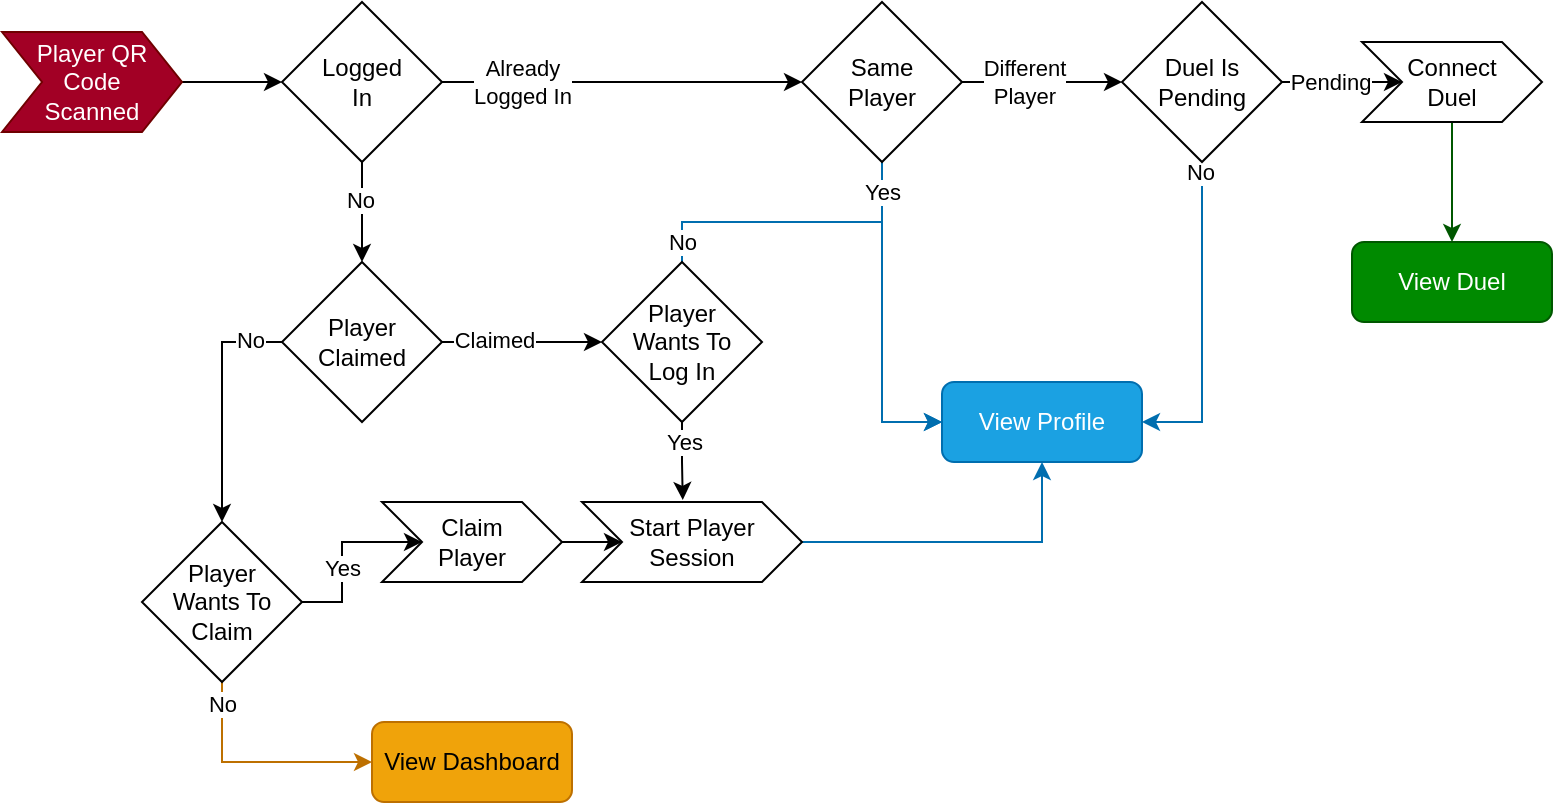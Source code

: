<mxfile version="20.2.3" type="device"><diagram id="2SQ_V3UReUdBmzWi0yJ4" name="Page-1"><mxGraphModel dx="1379" dy="814" grid="1" gridSize="10" guides="1" tooltips="1" connect="1" arrows="1" fold="1" page="1" pageScale="1" pageWidth="850" pageHeight="1100" math="0" shadow="0"><root><mxCell id="0"/><mxCell id="1" parent="0"/><mxCell id="LWU4l-xjd824BPleGVXb-4" style="edgeStyle=orthogonalEdgeStyle;rounded=0;orthogonalLoop=1;jettySize=auto;html=1;entryX=0;entryY=0.5;entryDx=0;entryDy=0;" edge="1" parent="1" source="LWU4l-xjd824BPleGVXb-2" target="LWU4l-xjd824BPleGVXb-3"><mxGeometry relative="1" as="geometry"/></mxCell><mxCell id="LWU4l-xjd824BPleGVXb-2" value="&lt;div&gt;Player QR&lt;/div&gt;&lt;div&gt;Code&lt;/div&gt;&lt;div&gt;Scanned&lt;/div&gt;" style="shape=step;perimeter=stepPerimeter;whiteSpace=wrap;html=1;fixedSize=1;fillColor=#a20025;fontColor=#ffffff;strokeColor=#6F0000;" vertex="1" parent="1"><mxGeometry x="40" y="75" width="90" height="50" as="geometry"/></mxCell><mxCell id="LWU4l-xjd824BPleGVXb-8" style="edgeStyle=orthogonalEdgeStyle;rounded=0;orthogonalLoop=1;jettySize=auto;html=1;entryX=0;entryY=0.5;entryDx=0;entryDy=0;" edge="1" parent="1" source="LWU4l-xjd824BPleGVXb-3" target="LWU4l-xjd824BPleGVXb-7"><mxGeometry relative="1" as="geometry"/></mxCell><mxCell id="LWU4l-xjd824BPleGVXb-9" value="Already&lt;br&gt;Logged In" style="edgeLabel;html=1;align=center;verticalAlign=middle;resizable=0;points=[];" vertex="1" connectable="0" parent="LWU4l-xjd824BPleGVXb-8"><mxGeometry x="-0.288" y="-1" relative="1" as="geometry"><mxPoint x="-24" y="-1" as="offset"/></mxGeometry></mxCell><mxCell id="LWU4l-xjd824BPleGVXb-15" style="edgeStyle=orthogonalEdgeStyle;rounded=0;orthogonalLoop=1;jettySize=auto;html=1;entryX=0.5;entryY=0;entryDx=0;entryDy=0;" edge="1" parent="1" source="LWU4l-xjd824BPleGVXb-3" target="LWU4l-xjd824BPleGVXb-14"><mxGeometry relative="1" as="geometry"><Array as="points"><mxPoint x="220" y="160"/><mxPoint x="220" y="160"/></Array></mxGeometry></mxCell><mxCell id="LWU4l-xjd824BPleGVXb-16" value="No" style="edgeLabel;html=1;align=center;verticalAlign=middle;resizable=0;points=[];" vertex="1" connectable="0" parent="LWU4l-xjd824BPleGVXb-15"><mxGeometry x="-0.232" y="-1" relative="1" as="geometry"><mxPoint as="offset"/></mxGeometry></mxCell><mxCell id="LWU4l-xjd824BPleGVXb-3" value="Logged&lt;br&gt;In" style="rhombus;whiteSpace=wrap;html=1;" vertex="1" parent="1"><mxGeometry x="180" y="60" width="80" height="80" as="geometry"/></mxCell><mxCell id="LWU4l-xjd824BPleGVXb-33" style="edgeStyle=orthogonalEdgeStyle;rounded=0;orthogonalLoop=1;jettySize=auto;html=1;exitX=0.5;exitY=1;exitDx=0;exitDy=0;entryX=0;entryY=0.5;entryDx=0;entryDy=0;fillColor=#1ba1e2;strokeColor=#006EAF;" edge="1" parent="1" source="LWU4l-xjd824BPleGVXb-7" target="LWU4l-xjd824BPleGVXb-27"><mxGeometry relative="1" as="geometry"><Array as="points"><mxPoint x="480" y="270"/></Array></mxGeometry></mxCell><mxCell id="LWU4l-xjd824BPleGVXb-35" value="Yes" style="edgeLabel;html=1;align=center;verticalAlign=middle;resizable=0;points=[];" vertex="1" connectable="0" parent="LWU4l-xjd824BPleGVXb-33"><mxGeometry x="-0.458" y="1" relative="1" as="geometry"><mxPoint x="-1" y="-83" as="offset"/></mxGeometry></mxCell><mxCell id="LWU4l-xjd824BPleGVXb-63" value="Yes" style="edgeLabel;html=1;align=center;verticalAlign=middle;resizable=0;points=[];" vertex="1" connectable="0" parent="LWU4l-xjd824BPleGVXb-33"><mxGeometry x="-0.756" y="1" relative="1" as="geometry"><mxPoint x="-1" y="-5" as="offset"/></mxGeometry></mxCell><mxCell id="LWU4l-xjd824BPleGVXb-37" value="" style="edgeStyle=orthogonalEdgeStyle;rounded=0;orthogonalLoop=1;jettySize=auto;html=1;" edge="1" parent="1" source="LWU4l-xjd824BPleGVXb-7" target="LWU4l-xjd824BPleGVXb-36"><mxGeometry relative="1" as="geometry"/></mxCell><mxCell id="LWU4l-xjd824BPleGVXb-55" value="Different&lt;br&gt;Player" style="edgeLabel;html=1;align=center;verticalAlign=middle;resizable=0;points=[];" vertex="1" connectable="0" parent="LWU4l-xjd824BPleGVXb-37"><mxGeometry x="-0.318" y="-1" relative="1" as="geometry"><mxPoint x="3" y="-1" as="offset"/></mxGeometry></mxCell><mxCell id="LWU4l-xjd824BPleGVXb-7" value="&lt;div&gt;Same&lt;/div&gt;&lt;div&gt;Player&lt;br&gt;&lt;/div&gt;" style="rhombus;whiteSpace=wrap;html=1;" vertex="1" parent="1"><mxGeometry x="440" y="60" width="80" height="80" as="geometry"/></mxCell><mxCell id="LWU4l-xjd824BPleGVXb-20" style="edgeStyle=orthogonalEdgeStyle;rounded=0;orthogonalLoop=1;jettySize=auto;html=1;entryX=0.5;entryY=0;entryDx=0;entryDy=0;exitX=0;exitY=0.5;exitDx=0;exitDy=0;" edge="1" parent="1" source="LWU4l-xjd824BPleGVXb-14" target="LWU4l-xjd824BPleGVXb-19"><mxGeometry relative="1" as="geometry"><Array as="points"><mxPoint x="150" y="230"/></Array></mxGeometry></mxCell><mxCell id="LWU4l-xjd824BPleGVXb-21" value="No" style="edgeLabel;html=1;align=center;verticalAlign=middle;resizable=0;points=[];" vertex="1" connectable="0" parent="LWU4l-xjd824BPleGVXb-20"><mxGeometry x="-0.775" y="-1" relative="1" as="geometry"><mxPoint x="-3" as="offset"/></mxGeometry></mxCell><mxCell id="LWU4l-xjd824BPleGVXb-25" value="" style="edgeStyle=orthogonalEdgeStyle;rounded=0;orthogonalLoop=1;jettySize=auto;html=1;" edge="1" parent="1" source="LWU4l-xjd824BPleGVXb-14" target="LWU4l-xjd824BPleGVXb-24"><mxGeometry relative="1" as="geometry"/></mxCell><mxCell id="LWU4l-xjd824BPleGVXb-26" value="Claimed" style="edgeLabel;html=1;align=center;verticalAlign=middle;resizable=0;points=[];" vertex="1" connectable="0" parent="LWU4l-xjd824BPleGVXb-25"><mxGeometry x="-0.733" y="-1" relative="1" as="geometry"><mxPoint x="15" y="-2" as="offset"/></mxGeometry></mxCell><mxCell id="LWU4l-xjd824BPleGVXb-14" value="Player Claimed" style="rhombus;whiteSpace=wrap;html=1;" vertex="1" parent="1"><mxGeometry x="180" y="190" width="80" height="80" as="geometry"/></mxCell><mxCell id="LWU4l-xjd824BPleGVXb-49" style="edgeStyle=orthogonalEdgeStyle;rounded=0;orthogonalLoop=1;jettySize=auto;html=1;exitX=1;exitY=0.5;exitDx=0;exitDy=0;" edge="1" parent="1" source="LWU4l-xjd824BPleGVXb-19" target="LWU4l-xjd824BPleGVXb-47"><mxGeometry relative="1" as="geometry"/></mxCell><mxCell id="LWU4l-xjd824BPleGVXb-53" value="Yes" style="edgeLabel;html=1;align=center;verticalAlign=middle;resizable=0;points=[];" vertex="1" connectable="0" parent="LWU4l-xjd824BPleGVXb-49"><mxGeometry x="0.039" y="-2" relative="1" as="geometry"><mxPoint x="-2" y="10" as="offset"/></mxGeometry></mxCell><mxCell id="LWU4l-xjd824BPleGVXb-51" style="edgeStyle=orthogonalEdgeStyle;rounded=0;orthogonalLoop=1;jettySize=auto;html=1;fillColor=#f0a30a;strokeColor=#BD7000;entryX=0;entryY=0.5;entryDx=0;entryDy=0;" edge="1" parent="1" source="LWU4l-xjd824BPleGVXb-19" target="LWU4l-xjd824BPleGVXb-65"><mxGeometry relative="1" as="geometry"><mxPoint x="150" y="450" as="targetPoint"/><Array as="points"><mxPoint x="150" y="440"/></Array></mxGeometry></mxCell><mxCell id="LWU4l-xjd824BPleGVXb-52" value="No" style="edgeLabel;html=1;align=center;verticalAlign=middle;resizable=0;points=[];" vertex="1" connectable="0" parent="LWU4l-xjd824BPleGVXb-51"><mxGeometry x="-0.959" y="-1" relative="1" as="geometry"><mxPoint x="1" y="8" as="offset"/></mxGeometry></mxCell><mxCell id="LWU4l-xjd824BPleGVXb-19" value="&lt;div&gt;Player&lt;/div&gt;&lt;div&gt;Wants To Claim&lt;/div&gt;" style="rhombus;whiteSpace=wrap;html=1;" vertex="1" parent="1"><mxGeometry x="110" y="320" width="80" height="80" as="geometry"/></mxCell><mxCell id="LWU4l-xjd824BPleGVXb-28" style="edgeStyle=orthogonalEdgeStyle;rounded=0;orthogonalLoop=1;jettySize=auto;html=1;exitX=0.5;exitY=0;exitDx=0;exitDy=0;entryX=0;entryY=0.5;entryDx=0;entryDy=0;fillColor=#1ba1e2;strokeColor=#006EAF;" edge="1" parent="1" source="LWU4l-xjd824BPleGVXb-24" target="LWU4l-xjd824BPleGVXb-27"><mxGeometry relative="1" as="geometry"><Array as="points"><mxPoint x="380" y="170"/><mxPoint x="480" y="170"/><mxPoint x="480" y="270"/></Array></mxGeometry></mxCell><mxCell id="LWU4l-xjd824BPleGVXb-29" value="No" style="edgeLabel;html=1;align=center;verticalAlign=middle;resizable=0;points=[];" vertex="1" connectable="0" parent="LWU4l-xjd824BPleGVXb-28"><mxGeometry x="-0.732" y="1" relative="1" as="geometry"><mxPoint x="-14" y="11" as="offset"/></mxGeometry></mxCell><mxCell id="LWU4l-xjd824BPleGVXb-44" style="edgeStyle=orthogonalEdgeStyle;rounded=0;orthogonalLoop=1;jettySize=auto;html=1;entryX=0.458;entryY=-0.026;entryDx=0;entryDy=0;entryPerimeter=0;" edge="1" parent="1" source="LWU4l-xjd824BPleGVXb-24" target="LWU4l-xjd824BPleGVXb-43"><mxGeometry relative="1" as="geometry"/></mxCell><mxCell id="LWU4l-xjd824BPleGVXb-45" value="Yes" style="edgeLabel;html=1;align=center;verticalAlign=middle;resizable=0;points=[];" vertex="1" connectable="0" parent="LWU4l-xjd824BPleGVXb-44"><mxGeometry x="0.273" relative="1" as="geometry"><mxPoint y="-15" as="offset"/></mxGeometry></mxCell><mxCell id="LWU4l-xjd824BPleGVXb-24" value="&lt;div&gt;Player&lt;/div&gt;&lt;div&gt;Wants To&lt;/div&gt;&lt;div&gt;Log In&lt;br&gt;&lt;/div&gt;" style="rhombus;whiteSpace=wrap;html=1;" vertex="1" parent="1"><mxGeometry x="340" y="190" width="80" height="80" as="geometry"/></mxCell><mxCell id="LWU4l-xjd824BPleGVXb-27" value="View Profile" style="rounded=1;whiteSpace=wrap;html=1;fillColor=#1ba1e2;fontColor=#ffffff;strokeColor=#006EAF;" vertex="1" parent="1"><mxGeometry x="510" y="250" width="100" height="40" as="geometry"/></mxCell><mxCell id="LWU4l-xjd824BPleGVXb-40" style="edgeStyle=orthogonalEdgeStyle;rounded=0;orthogonalLoop=1;jettySize=auto;html=1;exitX=0.5;exitY=1;exitDx=0;exitDy=0;entryX=1;entryY=0.5;entryDx=0;entryDy=0;fillColor=#1ba1e2;strokeColor=#006EAF;" edge="1" parent="1" source="LWU4l-xjd824BPleGVXb-36" target="LWU4l-xjd824BPleGVXb-27"><mxGeometry relative="1" as="geometry"/></mxCell><mxCell id="LWU4l-xjd824BPleGVXb-56" value="No" style="edgeLabel;html=1;align=center;verticalAlign=middle;resizable=0;points=[];" vertex="1" connectable="0" parent="LWU4l-xjd824BPleGVXb-40"><mxGeometry x="-0.958" y="-2" relative="1" as="geometry"><mxPoint x="1" y="1" as="offset"/></mxGeometry></mxCell><mxCell id="LWU4l-xjd824BPleGVXb-59" style="edgeStyle=orthogonalEdgeStyle;rounded=0;orthogonalLoop=1;jettySize=auto;html=1;" edge="1" parent="1" source="LWU4l-xjd824BPleGVXb-36" target="LWU4l-xjd824BPleGVXb-58"><mxGeometry relative="1" as="geometry"/></mxCell><mxCell id="LWU4l-xjd824BPleGVXb-62" value="Pending" style="edgeLabel;html=1;align=center;verticalAlign=middle;resizable=0;points=[];" vertex="1" connectable="0" parent="LWU4l-xjd824BPleGVXb-59"><mxGeometry x="-0.257" y="-1" relative="1" as="geometry"><mxPoint x="1" y="-1" as="offset"/></mxGeometry></mxCell><mxCell id="LWU4l-xjd824BPleGVXb-36" value="Duel Is&lt;br&gt;Pending" style="rhombus;whiteSpace=wrap;html=1;" vertex="1" parent="1"><mxGeometry x="600" y="60" width="80" height="80" as="geometry"/></mxCell><mxCell id="LWU4l-xjd824BPleGVXb-46" style="edgeStyle=orthogonalEdgeStyle;rounded=0;orthogonalLoop=1;jettySize=auto;html=1;entryX=0.5;entryY=1;entryDx=0;entryDy=0;fillColor=#1ba1e2;strokeColor=#006EAF;" edge="1" parent="1" source="LWU4l-xjd824BPleGVXb-43" target="LWU4l-xjd824BPleGVXb-27"><mxGeometry relative="1" as="geometry"><Array as="points"><mxPoint x="560" y="330"/></Array></mxGeometry></mxCell><mxCell id="LWU4l-xjd824BPleGVXb-43" value="Start Player&lt;br&gt;Session" style="shape=step;perimeter=stepPerimeter;whiteSpace=wrap;html=1;fixedSize=1;" vertex="1" parent="1"><mxGeometry x="330" y="310" width="110" height="40" as="geometry"/></mxCell><mxCell id="LWU4l-xjd824BPleGVXb-48" style="edgeStyle=orthogonalEdgeStyle;rounded=0;orthogonalLoop=1;jettySize=auto;html=1;exitX=1;exitY=0.5;exitDx=0;exitDy=0;entryX=0;entryY=0.5;entryDx=0;entryDy=0;" edge="1" parent="1" source="LWU4l-xjd824BPleGVXb-47" target="LWU4l-xjd824BPleGVXb-43"><mxGeometry relative="1" as="geometry"/></mxCell><mxCell id="LWU4l-xjd824BPleGVXb-47" value="Claim&lt;br&gt;Player" style="shape=step;perimeter=stepPerimeter;whiteSpace=wrap;html=1;fixedSize=1;" vertex="1" parent="1"><mxGeometry x="230" y="310" width="90" height="40" as="geometry"/></mxCell><mxCell id="LWU4l-xjd824BPleGVXb-57" value="View Duel" style="rounded=1;whiteSpace=wrap;html=1;fillColor=#008a00;fontColor=#ffffff;strokeColor=#005700;" vertex="1" parent="1"><mxGeometry x="715" y="180" width="100" height="40" as="geometry"/></mxCell><mxCell id="LWU4l-xjd824BPleGVXb-60" style="edgeStyle=orthogonalEdgeStyle;rounded=0;orthogonalLoop=1;jettySize=auto;html=1;fillColor=#008a00;strokeColor=#005700;" edge="1" parent="1" source="LWU4l-xjd824BPleGVXb-58" target="LWU4l-xjd824BPleGVXb-57"><mxGeometry relative="1" as="geometry"/></mxCell><mxCell id="LWU4l-xjd824BPleGVXb-58" value="Connect&lt;br&gt;Duel" style="shape=step;perimeter=stepPerimeter;whiteSpace=wrap;html=1;fixedSize=1;" vertex="1" parent="1"><mxGeometry x="720" y="80" width="90" height="40" as="geometry"/></mxCell><mxCell id="LWU4l-xjd824BPleGVXb-65" value="View Dashboard" style="rounded=1;whiteSpace=wrap;html=1;fillColor=#f0a30a;fontColor=#000000;strokeColor=#BD7000;" vertex="1" parent="1"><mxGeometry x="225" y="420" width="100" height="40" as="geometry"/></mxCell></root></mxGraphModel></diagram></mxfile>